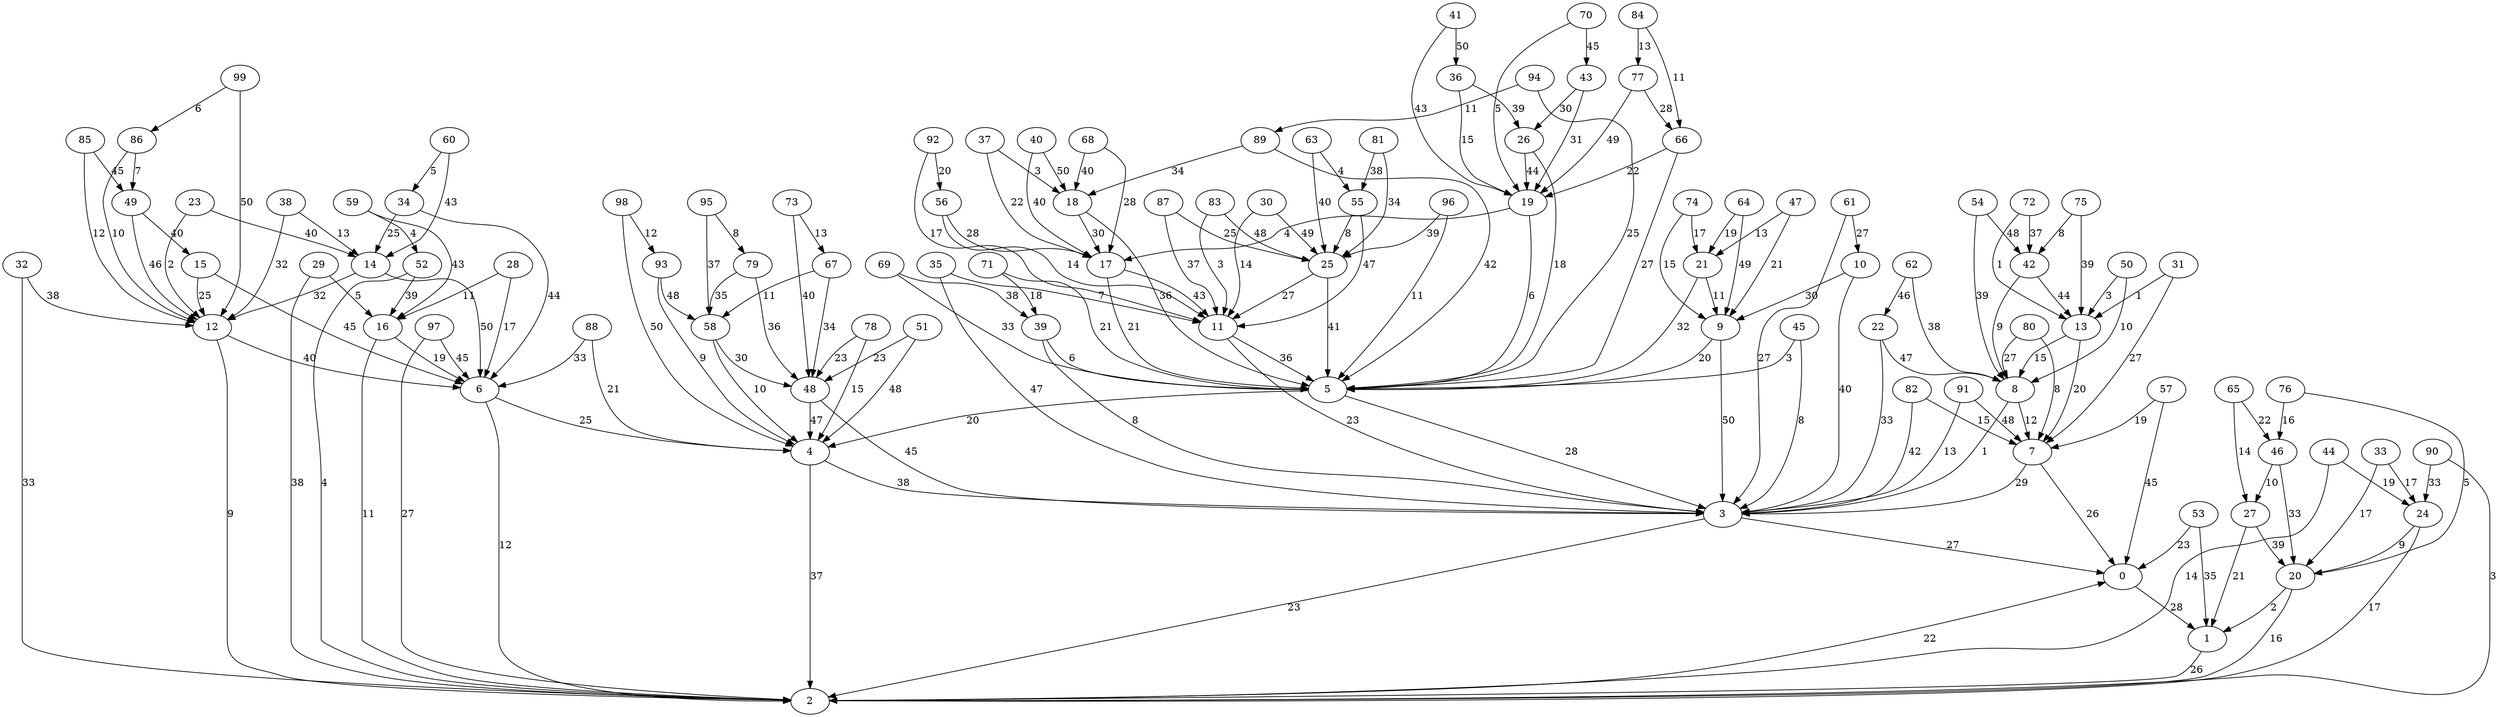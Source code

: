 digraph grafoDorogovtsevMendes_n_100 {
0;
1;
2;
3;
4;
5;
6;
7;
8;
9;
10;
11;
12;
13;
14;
15;
16;
17;
18;
19;
20;
21;
22;
23;
24;
25;
26;
27;
28;
29;
30;
31;
32;
33;
34;
35;
36;
37;
38;
39;
40;
41;
42;
43;
44;
45;
46;
47;
48;
49;
50;
51;
52;
53;
54;
55;
56;
57;
58;
59;
60;
61;
62;
63;
64;
65;
66;
67;
68;
69;
70;
71;
72;
73;
74;
75;
76;
77;
78;
79;
80;
81;
82;
83;
84;
85;
86;
87;
88;
89;
90;
91;
92;
93;
94;
95;
96;
97;
98;
99;
0 -> 1[label=28 weight=28];
1 -> 2[label=26 weight=26];
2 -> 0[label=22 weight=22];
3 -> 2[label=23 weight=23];
3 -> 0[label=27 weight=27];
4 -> 3[label=38 weight=38];
4 -> 2[label=37 weight=37];
5 -> 4[label=20 weight=20];
5 -> 3[label=28 weight=28];
6 -> 4[label=25 weight=25];
6 -> 2[label=12 weight=12];
7 -> 3[label=29 weight=29];
7 -> 0[label=26 weight=26];
8 -> 7[label=12 weight=12];
8 -> 3[label=1 weight=1];
9 -> 5[label=20 weight=20];
9 -> 3[label=50 weight=50];
10 -> 9[label=30 weight=30];
10 -> 3[label=40 weight=40];
11 -> 5[label=36 weight=36];
11 -> 3[label=23 weight=23];
12 -> 6[label=40 weight=40];
12 -> 2[label=9 weight=9];
13 -> 8[label=15 weight=15];
13 -> 7[label=20 weight=20];
14 -> 12[label=32 weight=32];
14 -> 6[label=50 weight=50];
15 -> 12[label=25 weight=25];
15 -> 6[label=45 weight=45];
16 -> 6[label=19 weight=19];
16 -> 2[label=11 weight=11];
17 -> 11[label=43 weight=43];
17 -> 5[label=21 weight=21];
18 -> 17[label=30 weight=30];
18 -> 5[label=36 weight=36];
19 -> 17[label=4 weight=4];
19 -> 5[label=6 weight=6];
20 -> 1[label=2 weight=2];
20 -> 2[label=16 weight=16];
21 -> 9[label=11 weight=11];
21 -> 5[label=32 weight=32];
22 -> 8[label=47 weight=47];
22 -> 3[label=33 weight=33];
23 -> 14[label=40 weight=40];
23 -> 12[label=2 weight=2];
24 -> 20[label=9 weight=9];
24 -> 2[label=17 weight=17];
25 -> 11[label=27 weight=27];
25 -> 5[label=41 weight=41];
26 -> 19[label=44 weight=44];
26 -> 5[label=18 weight=18];
27 -> 20[label=39 weight=39];
27 -> 1[label=21 weight=21];
28 -> 16[label=11 weight=11];
28 -> 6[label=17 weight=17];
29 -> 16[label=5 weight=5];
29 -> 2[label=38 weight=38];
30 -> 25[label=49 weight=49];
30 -> 11[label=14 weight=14];
31 -> 13[label=1 weight=1];
31 -> 7[label=27 weight=27];
32 -> 12[label=38 weight=38];
32 -> 2[label=33 weight=33];
33 -> 24[label=17 weight=17];
33 -> 20[label=17 weight=17];
34 -> 14[label=25 weight=25];
34 -> 6[label=44 weight=44];
35 -> 11[label=7 weight=7];
35 -> 3[label=47 weight=47];
36 -> 26[label=39 weight=39];
36 -> 19[label=15 weight=15];
37 -> 18[label=3 weight=3];
37 -> 17[label=22 weight=22];
38 -> 14[label=13 weight=13];
38 -> 12[label=32 weight=32];
39 -> 5[label=6 weight=6];
39 -> 3[label=8 weight=8];
40 -> 18[label=50 weight=50];
40 -> 17[label=40 weight=40];
41 -> 36[label=50 weight=50];
41 -> 19[label=43 weight=43];
42 -> 13[label=44 weight=44];
42 -> 8[label=9 weight=9];
43 -> 26[label=30 weight=30];
43 -> 19[label=31 weight=31];
44 -> 24[label=19 weight=19];
44 -> 2[label=14 weight=14];
45 -> 5[label=3 weight=3];
45 -> 3[label=8 weight=8];
46 -> 27[label=10 weight=10];
46 -> 20[label=33 weight=33];
47 -> 21[label=13 weight=13];
47 -> 9[label=21 weight=21];
48 -> 4[label=47 weight=47];
48 -> 3[label=45 weight=45];
49 -> 15[label=40 weight=40];
49 -> 12[label=46 weight=46];
50 -> 13[label=3 weight=3];
50 -> 8[label=10 weight=10];
51 -> 48[label=23 weight=23];
51 -> 4[label=48 weight=48];
52 -> 16[label=39 weight=39];
52 -> 2[label=4 weight=4];
53 -> 0[label=23 weight=23];
53 -> 1[label=35 weight=35];
54 -> 42[label=48 weight=48];
54 -> 8[label=39 weight=39];
55 -> 25[label=8 weight=8];
55 -> 11[label=47 weight=47];
56 -> 17[label=28 weight=28];
56 -> 11[label=14 weight=14];
57 -> 7[label=19 weight=19];
57 -> 0[label=45 weight=45];
58 -> 48[label=30 weight=30];
58 -> 4[label=10 weight=10];
59 -> 52[label=4 weight=4];
59 -> 16[label=43 weight=43];
60 -> 34[label=5 weight=5];
60 -> 14[label=43 weight=43];
61 -> 10[label=27 weight=27];
61 -> 3[label=27 weight=27];
62 -> 22[label=46 weight=46];
62 -> 8[label=38 weight=38];
63 -> 55[label=4 weight=4];
63 -> 25[label=40 weight=40];
64 -> 21[label=19 weight=19];
64 -> 9[label=49 weight=49];
65 -> 46[label=22 weight=22];
65 -> 27[label=14 weight=14];
66 -> 19[label=22 weight=22];
66 -> 5[label=27 weight=27];
67 -> 58[label=11 weight=11];
67 -> 48[label=34 weight=34];
68 -> 18[label=40 weight=40];
68 -> 17[label=28 weight=28];
69 -> 39[label=38 weight=38];
69 -> 5[label=33 weight=33];
70 -> 43[label=45 weight=45];
70 -> 19[label=5 weight=5];
71 -> 39[label=18 weight=18];
71 -> 5[label=21 weight=21];
72 -> 42[label=37 weight=37];
72 -> 13[label=1 weight=1];
73 -> 67[label=13 weight=13];
73 -> 48[label=40 weight=40];
74 -> 21[label=17 weight=17];
74 -> 9[label=15 weight=15];
75 -> 42[label=8 weight=8];
75 -> 13[label=39 weight=39];
76 -> 46[label=16 weight=16];
76 -> 20[label=5 weight=5];
77 -> 66[label=28 weight=28];
77 -> 19[label=49 weight=49];
78 -> 48[label=23 weight=23];
78 -> 4[label=15 weight=15];
79 -> 58[label=35 weight=35];
79 -> 48[label=36 weight=36];
80 -> 8[label=27 weight=27];
80 -> 7[label=8 weight=8];
81 -> 55[label=38 weight=38];
81 -> 25[label=34 weight=34];
82 -> 7[label=15 weight=15];
82 -> 3[label=42 weight=42];
83 -> 25[label=48 weight=48];
83 -> 11[label=3 weight=3];
84 -> 77[label=13 weight=13];
84 -> 66[label=11 weight=11];
85 -> 49[label=45 weight=45];
85 -> 12[label=12 weight=12];
86 -> 49[label=7 weight=7];
86 -> 12[label=10 weight=10];
87 -> 25[label=25 weight=25];
87 -> 11[label=37 weight=37];
88 -> 6[label=33 weight=33];
88 -> 4[label=21 weight=21];
89 -> 18[label=34 weight=34];
89 -> 5[label=42 weight=42];
90 -> 24[label=33 weight=33];
90 -> 2[label=3 weight=3];
91 -> 7[label=48 weight=48];
91 -> 3[label=13 weight=13];
92 -> 56[label=20 weight=20];
92 -> 11[label=17 weight=17];
93 -> 58[label=48 weight=48];
93 -> 4[label=9 weight=9];
94 -> 89[label=11 weight=11];
94 -> 5[label=25 weight=25];
95 -> 79[label=8 weight=8];
95 -> 58[label=37 weight=37];
96 -> 25[label=39 weight=39];
96 -> 5[label=11 weight=11];
97 -> 6[label=45 weight=45];
97 -> 2[label=27 weight=27];
98 -> 93[label=12 weight=12];
98 -> 4[label=50 weight=50];
99 -> 86[label=6 weight=6];
99 -> 12[label=50 weight=50];
}